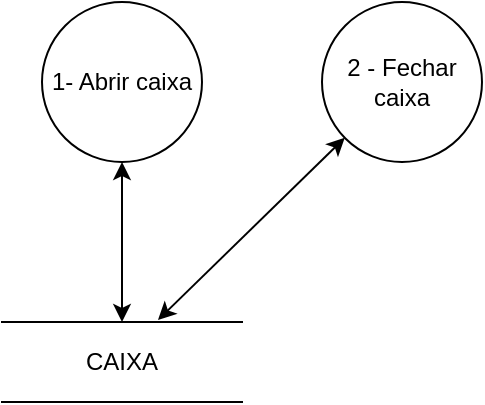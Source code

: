 <mxfile version="13.0.1"><diagram id="nldePQRT63e3P8vWppJP" name="Page-1"><mxGraphModel dx="1108" dy="433" grid="1" gridSize="10" guides="1" tooltips="1" connect="1" arrows="1" fold="1" page="1" pageScale="1" pageWidth="827" pageHeight="1169" math="0" shadow="0"><root><mxCell id="0"/><mxCell id="1" parent="0"/><mxCell id="oOEJgmCPCLKzs1j0iDf4-1" value="1- Abrir caixa" style="ellipse;whiteSpace=wrap;html=1;aspect=fixed;" vertex="1" parent="1"><mxGeometry x="300" y="160" width="80" height="80" as="geometry"/></mxCell><mxCell id="oOEJgmCPCLKzs1j0iDf4-2" style="edgeStyle=orthogonalEdgeStyle;rounded=0;orthogonalLoop=1;jettySize=auto;html=1;exitX=0.5;exitY=0;exitDx=0;exitDy=0;entryX=0.5;entryY=1;entryDx=0;entryDy=0;startArrow=classic;startFill=1;" edge="1" parent="1" source="oOEJgmCPCLKzs1j0iDf4-3" target="oOEJgmCPCLKzs1j0iDf4-1"><mxGeometry relative="1" as="geometry"/></mxCell><mxCell id="oOEJgmCPCLKzs1j0iDf4-3" value="CAIXA" style="shape=partialRectangle;whiteSpace=wrap;html=1;left=0;right=0;fillColor=none;" vertex="1" parent="1"><mxGeometry x="280" y="320" width="120" height="40" as="geometry"/></mxCell><mxCell id="oOEJgmCPCLKzs1j0iDf4-4" value="2 - Fechar caixa" style="ellipse;whiteSpace=wrap;html=1;aspect=fixed;" vertex="1" parent="1"><mxGeometry x="440" y="160" width="80" height="80" as="geometry"/></mxCell><mxCell id="oOEJgmCPCLKzs1j0iDf4-5" value="" style="endArrow=classic;html=1;exitX=0.65;exitY=-0.025;exitDx=0;exitDy=0;exitPerimeter=0;startArrow=classic;startFill=1;" edge="1" parent="1" source="oOEJgmCPCLKzs1j0iDf4-3" target="oOEJgmCPCLKzs1j0iDf4-4"><mxGeometry width="50" height="50" relative="1" as="geometry"><mxPoint x="370" y="310" as="sourcePoint"/><mxPoint x="450" y="240" as="targetPoint"/></mxGeometry></mxCell></root></mxGraphModel></diagram></mxfile>
